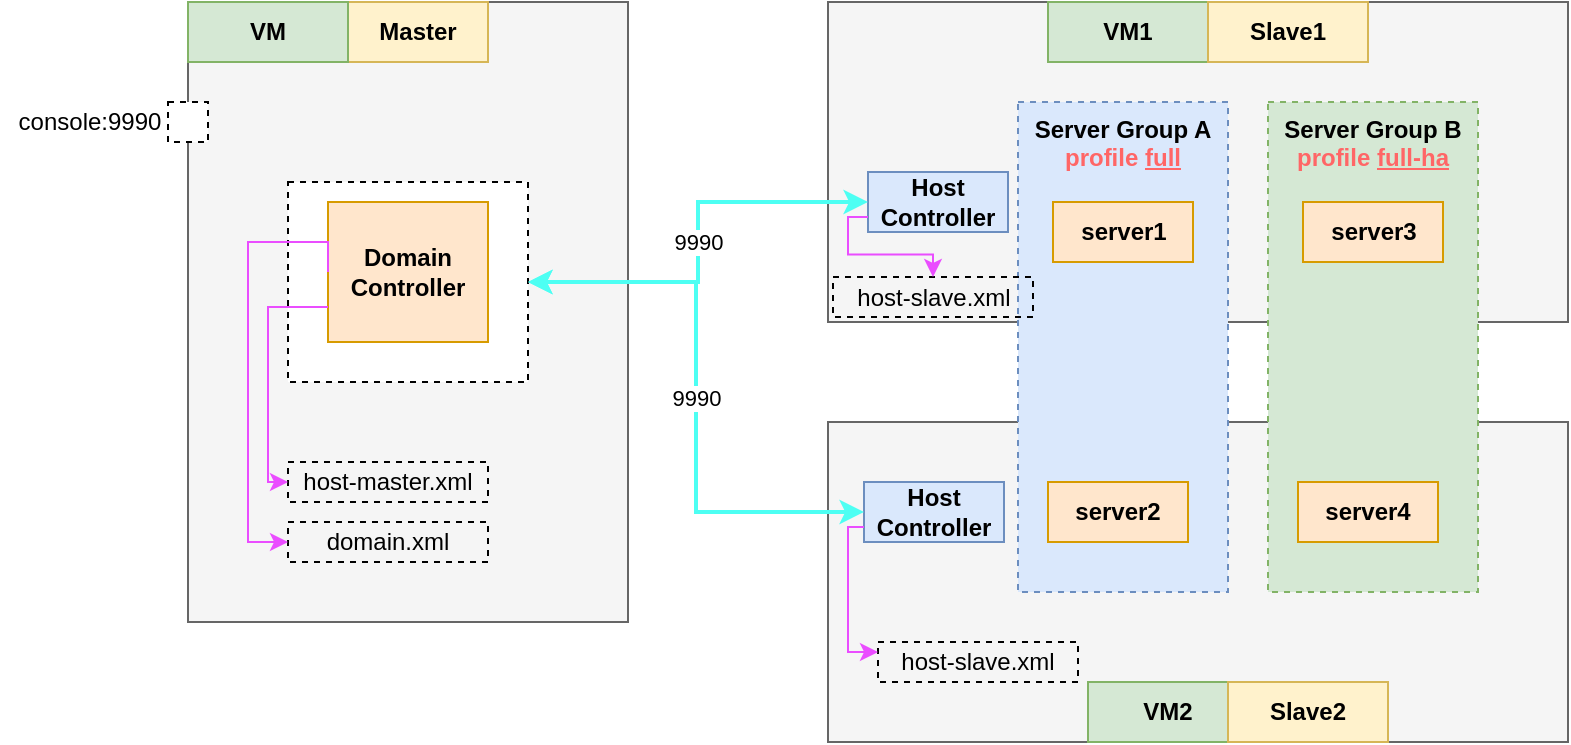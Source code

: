 <mxfile version="20.8.16" type="device"><diagram name="Page-1" id="GK-JgjgNEsGYKulSiub8"><mxGraphModel dx="880" dy="483" grid="1" gridSize="10" guides="1" tooltips="1" connect="1" arrows="1" fold="1" page="1" pageScale="1" pageWidth="850" pageHeight="1100" math="0" shadow="0"><root><mxCell id="0"/><mxCell id="1" parent="0"/><mxCell id="nr5KMgd1HXRHfFYOVfeB-3" value="" style="rounded=0;whiteSpace=wrap;html=1;fillColor=#f5f5f5;fontColor=#333333;strokeColor=#666666;verticalAlign=bottom;" parent="1" vertex="1"><mxGeometry x="95" y="100" width="220" height="310" as="geometry"/></mxCell><mxCell id="D-PVC5YBpryFFUyPtZ0C-9" value="" style="rounded=0;whiteSpace=wrap;html=1;fillColor=#f5f5f5;fontColor=#333333;strokeColor=#666666;" parent="1" vertex="1"><mxGeometry x="415" y="310" width="370" height="160" as="geometry"/></mxCell><mxCell id="D-PVC5YBpryFFUyPtZ0C-1" value="Master" style="rounded=0;whiteSpace=wrap;html=1;fillColor=#fff2cc;strokeColor=#d6b656;fontStyle=1" parent="1" vertex="1"><mxGeometry x="175" y="100" width="70" height="30" as="geometry"/></mxCell><mxCell id="D-PVC5YBpryFFUyPtZ0C-2" value="" style="rounded=0;whiteSpace=wrap;html=1;fillColor=#f5f5f5;fontColor=#333333;strokeColor=#666666;" parent="1" vertex="1"><mxGeometry x="415" y="100" width="370" height="160" as="geometry"/></mxCell><mxCell id="D-PVC5YBpryFFUyPtZ0C-3" value="VM1" style="rounded=0;whiteSpace=wrap;html=1;fillColor=#d5e8d4;strokeColor=#82b366;fontStyle=1" parent="1" vertex="1"><mxGeometry x="525" y="100" width="80" height="30" as="geometry"/></mxCell><mxCell id="D-PVC5YBpryFFUyPtZ0C-4" value="Slave1" style="rounded=0;whiteSpace=wrap;html=1;fillColor=#fff2cc;strokeColor=#d6b656;fontStyle=1" parent="1" vertex="1"><mxGeometry x="605" y="100" width="80" height="30" as="geometry"/></mxCell><mxCell id="D-PVC5YBpryFFUyPtZ0C-5" value="Host Controller" style="rounded=0;whiteSpace=wrap;html=1;fontStyle=1;fillColor=#dae8fc;strokeColor=#6c8ebf;" parent="1" vertex="1"><mxGeometry x="435" y="185" width="70" height="30" as="geometry"/></mxCell><mxCell id="D-PVC5YBpryFFUyPtZ0C-7" value="Server Group A&lt;br&gt;&lt;font color=&quot;#ff6666&quot;&gt;profile &lt;u&gt;full&lt;/u&gt;&lt;/font&gt;" style="rounded=0;whiteSpace=wrap;html=1;dashed=1;horizontal=1;verticalAlign=top;fontStyle=1;fillColor=#dae8fc;strokeColor=#6c8ebf;" parent="1" vertex="1"><mxGeometry x="510" y="150" width="105" height="245" as="geometry"/></mxCell><mxCell id="D-PVC5YBpryFFUyPtZ0C-6" value="server1" style="rounded=0;whiteSpace=wrap;html=1;fontStyle=1;fillColor=#ffe6cc;strokeColor=#d79b00;" parent="1" vertex="1"><mxGeometry x="527.5" y="200" width="70" height="30" as="geometry"/></mxCell><mxCell id="D-PVC5YBpryFFUyPtZ0C-8" value="server2" style="rounded=0;whiteSpace=wrap;html=1;fontStyle=1;fillColor=#ffe6cc;strokeColor=#d79b00;" parent="1" vertex="1"><mxGeometry x="525" y="340" width="70" height="30" as="geometry"/></mxCell><mxCell id="D-PVC5YBpryFFUyPtZ0C-10" value="Host Controller" style="rounded=0;whiteSpace=wrap;html=1;fontStyle=1;fillColor=#dae8fc;strokeColor=#6c8ebf;" parent="1" vertex="1"><mxGeometry x="433" y="340" width="70" height="30" as="geometry"/></mxCell><mxCell id="D-PVC5YBpryFFUyPtZ0C-11" value="VM2" style="rounded=0;whiteSpace=wrap;html=1;fillColor=#d5e8d4;strokeColor=#82b366;fontStyle=1" parent="1" vertex="1"><mxGeometry x="545" y="440" width="80" height="30" as="geometry"/></mxCell><mxCell id="D-PVC5YBpryFFUyPtZ0C-13" value="Slave2" style="rounded=0;whiteSpace=wrap;html=1;fillColor=#fff2cc;strokeColor=#d6b656;fontStyle=1" parent="1" vertex="1"><mxGeometry x="615" y="440" width="80" height="30" as="geometry"/></mxCell><mxCell id="D-PVC5YBpryFFUyPtZ0C-16" value="Server Group B&lt;br&gt;&lt;font color=&quot;#ff6666&quot;&gt;profile &lt;u&gt;full-ha&lt;/u&gt;&lt;/font&gt;" style="rounded=0;whiteSpace=wrap;html=1;dashed=1;horizontal=1;verticalAlign=top;fontStyle=1;fillColor=#d5e8d4;strokeColor=#82b366;" parent="1" vertex="1"><mxGeometry x="635" y="150" width="105" height="245" as="geometry"/></mxCell><mxCell id="D-PVC5YBpryFFUyPtZ0C-17" value="server3" style="rounded=0;whiteSpace=wrap;html=1;fontStyle=1;fillColor=#ffe6cc;strokeColor=#d79b00;" parent="1" vertex="1"><mxGeometry x="652.5" y="200" width="70" height="30" as="geometry"/></mxCell><mxCell id="D-PVC5YBpryFFUyPtZ0C-18" value="server4" style="rounded=0;whiteSpace=wrap;html=1;fontStyle=1;fillColor=#ffe6cc;strokeColor=#d79b00;" parent="1" vertex="1"><mxGeometry x="650" y="340" width="70" height="30" as="geometry"/></mxCell><mxCell id="D-PVC5YBpryFFUyPtZ0C-19" value="VM" style="rounded=0;whiteSpace=wrap;html=1;fillColor=#d5e8d4;strokeColor=#82b366;fontStyle=1" parent="1" vertex="1"><mxGeometry x="95" y="100" width="80" height="30" as="geometry"/></mxCell><mxCell id="D-PVC5YBpryFFUyPtZ0C-23" value="" style="rounded=0;whiteSpace=wrap;html=1;dashed=1;" parent="1" vertex="1"><mxGeometry x="145" y="190" width="120" height="100" as="geometry"/></mxCell><mxCell id="nr5KMgd1HXRHfFYOVfeB-2" value="Domain Controller" style="rounded=0;whiteSpace=wrap;html=1;fontStyle=1;fillColor=#ffe6cc;strokeColor=#d79b00;" parent="1" vertex="1"><mxGeometry x="165" y="200" width="80" height="70" as="geometry"/></mxCell><mxCell id="D-PVC5YBpryFFUyPtZ0C-35" value="" style="whiteSpace=wrap;html=1;aspect=fixed;rounded=0;dashed=1;" parent="1" vertex="1"><mxGeometry x="85" y="150" width="20" height="20" as="geometry"/></mxCell><mxCell id="D-PVC5YBpryFFUyPtZ0C-39" value="console:9990" style="text;strokeColor=none;align=center;fillColor=none;html=1;verticalAlign=middle;whiteSpace=wrap;rounded=0;" parent="1" vertex="1"><mxGeometry x="1" y="145" width="90" height="30" as="geometry"/></mxCell><mxCell id="D-PVC5YBpryFFUyPtZ0C-41" value="" style="endArrow=classic;html=1;rounded=0;strokeColor=#4DFFF3;exitX=1;exitY=0.5;exitDx=0;exitDy=0;entryX=0;entryY=0.5;entryDx=0;entryDy=0;edgeStyle=orthogonalEdgeStyle;startArrow=classic;startFill=1;strokeWidth=2;" parent="1" source="D-PVC5YBpryFFUyPtZ0C-23" target="D-PVC5YBpryFFUyPtZ0C-5" edge="1"><mxGeometry relative="1" as="geometry"><mxPoint x="335" y="230" as="sourcePoint"/><mxPoint x="435" y="230" as="targetPoint"/></mxGeometry></mxCell><mxCell id="D-PVC5YBpryFFUyPtZ0C-42" value="9990" style="edgeLabel;resizable=0;html=1;align=center;verticalAlign=middle;rounded=0;dashed=1;" parent="D-PVC5YBpryFFUyPtZ0C-41" connectable="0" vertex="1"><mxGeometry relative="1" as="geometry"/></mxCell><mxCell id="D-PVC5YBpryFFUyPtZ0C-43" value="" style="endArrow=classic;html=1;rounded=0;strokeColor=#4DFFF3;exitX=1;exitY=0.5;exitDx=0;exitDy=0;entryX=0;entryY=0.5;entryDx=0;entryDy=0;edgeStyle=orthogonalEdgeStyle;endFill=1;startArrow=classic;startFill=1;strokeWidth=2;" parent="1" source="D-PVC5YBpryFFUyPtZ0C-23" target="D-PVC5YBpryFFUyPtZ0C-10" edge="1"><mxGeometry relative="1" as="geometry"><mxPoint x="275" y="250" as="sourcePoint"/><mxPoint x="435" y="210" as="targetPoint"/></mxGeometry></mxCell><mxCell id="D-PVC5YBpryFFUyPtZ0C-44" value="9990" style="edgeLabel;resizable=0;html=1;align=center;verticalAlign=middle;rounded=0;dashed=1;" parent="D-PVC5YBpryFFUyPtZ0C-43" connectable="0" vertex="1"><mxGeometry relative="1" as="geometry"/></mxCell><mxCell id="D-PVC5YBpryFFUyPtZ0C-45" value="domain.xml" style="text;align=center;html=1;verticalAlign=middle;whiteSpace=wrap;rounded=0;strokeWidth=1;strokeColor=default;dashed=1;" parent="1" vertex="1"><mxGeometry x="145" y="360" width="100" height="20" as="geometry"/></mxCell><mxCell id="D-PVC5YBpryFFUyPtZ0C-47" value="host-master.xml" style="text;align=center;html=1;verticalAlign=middle;whiteSpace=wrap;rounded=0;strokeWidth=1;strokeColor=default;dashed=1;" parent="1" vertex="1"><mxGeometry x="145" y="330" width="100" height="20" as="geometry"/></mxCell><mxCell id="D-PVC5YBpryFFUyPtZ0C-48" value="" style="endArrow=classic;html=1;rounded=0;strokeColor=#ea4dff;exitX=0;exitY=0.5;exitDx=0;exitDy=0;entryX=0;entryY=0.5;entryDx=0;entryDy=0;edgeStyle=orthogonalEdgeStyle;" parent="1" source="nr5KMgd1HXRHfFYOVfeB-2" target="D-PVC5YBpryFFUyPtZ0C-45" edge="1"><mxGeometry width="50" height="50" relative="1" as="geometry"><mxPoint x="345" y="320" as="sourcePoint"/><mxPoint x="395" y="270" as="targetPoint"/><Array as="points"><mxPoint x="125" y="220"/><mxPoint x="125" y="370"/></Array></mxGeometry></mxCell><mxCell id="D-PVC5YBpryFFUyPtZ0C-49" value="" style="endArrow=classic;html=1;rounded=0;strokeColor=#ea4dff;exitX=0;exitY=0.75;exitDx=0;exitDy=0;entryX=0;entryY=0.5;entryDx=0;entryDy=0;edgeStyle=orthogonalEdgeStyle;" parent="1" source="nr5KMgd1HXRHfFYOVfeB-2" target="D-PVC5YBpryFFUyPtZ0C-47" edge="1"><mxGeometry width="50" height="50" relative="1" as="geometry"><mxPoint x="165" y="267.5" as="sourcePoint"/><mxPoint x="155" y="380" as="targetPoint"/></mxGeometry></mxCell><mxCell id="D-PVC5YBpryFFUyPtZ0C-50" value="host-slave.xml" style="text;align=center;html=1;verticalAlign=middle;whiteSpace=wrap;rounded=0;strokeWidth=1;strokeColor=default;dashed=1;" parent="1" vertex="1"><mxGeometry x="440" y="420" width="100" height="20" as="geometry"/></mxCell><mxCell id="D-PVC5YBpryFFUyPtZ0C-51" value="" style="endArrow=classic;html=1;rounded=0;strokeColor=#ea4dff;exitX=0;exitY=0.75;exitDx=0;exitDy=0;entryX=0;entryY=0.25;entryDx=0;entryDy=0;edgeStyle=orthogonalEdgeStyle;" parent="1" source="D-PVC5YBpryFFUyPtZ0C-10" target="D-PVC5YBpryFFUyPtZ0C-50" edge="1"><mxGeometry width="50" height="50" relative="1" as="geometry"><mxPoint x="175" y="277.5" as="sourcePoint"/><mxPoint x="155" y="350" as="targetPoint"/><Array as="points"><mxPoint x="425" y="363"/><mxPoint x="425" y="425"/></Array></mxGeometry></mxCell><mxCell id="D-PVC5YBpryFFUyPtZ0C-52" value="host-slave.xml" style="text;align=center;html=1;verticalAlign=middle;whiteSpace=wrap;rounded=0;strokeWidth=1;strokeColor=default;dashed=1;" parent="1" vertex="1"><mxGeometry x="417.5" y="237.5" width="100" height="20" as="geometry"/></mxCell><mxCell id="D-PVC5YBpryFFUyPtZ0C-53" value="" style="endArrow=classic;html=1;rounded=0;strokeColor=#ea4dff;entryX=0.5;entryY=0;entryDx=0;entryDy=0;exitX=0;exitY=0.75;exitDx=0;exitDy=0;edgeStyle=orthogonalEdgeStyle;" parent="1" source="D-PVC5YBpryFFUyPtZ0C-5" target="D-PVC5YBpryFFUyPtZ0C-52" edge="1"><mxGeometry width="50" height="50" relative="1" as="geometry"><mxPoint x="465" y="220" as="sourcePoint"/><mxPoint x="132.5" y="167.5" as="targetPoint"/></mxGeometry></mxCell></root></mxGraphModel></diagram></mxfile>